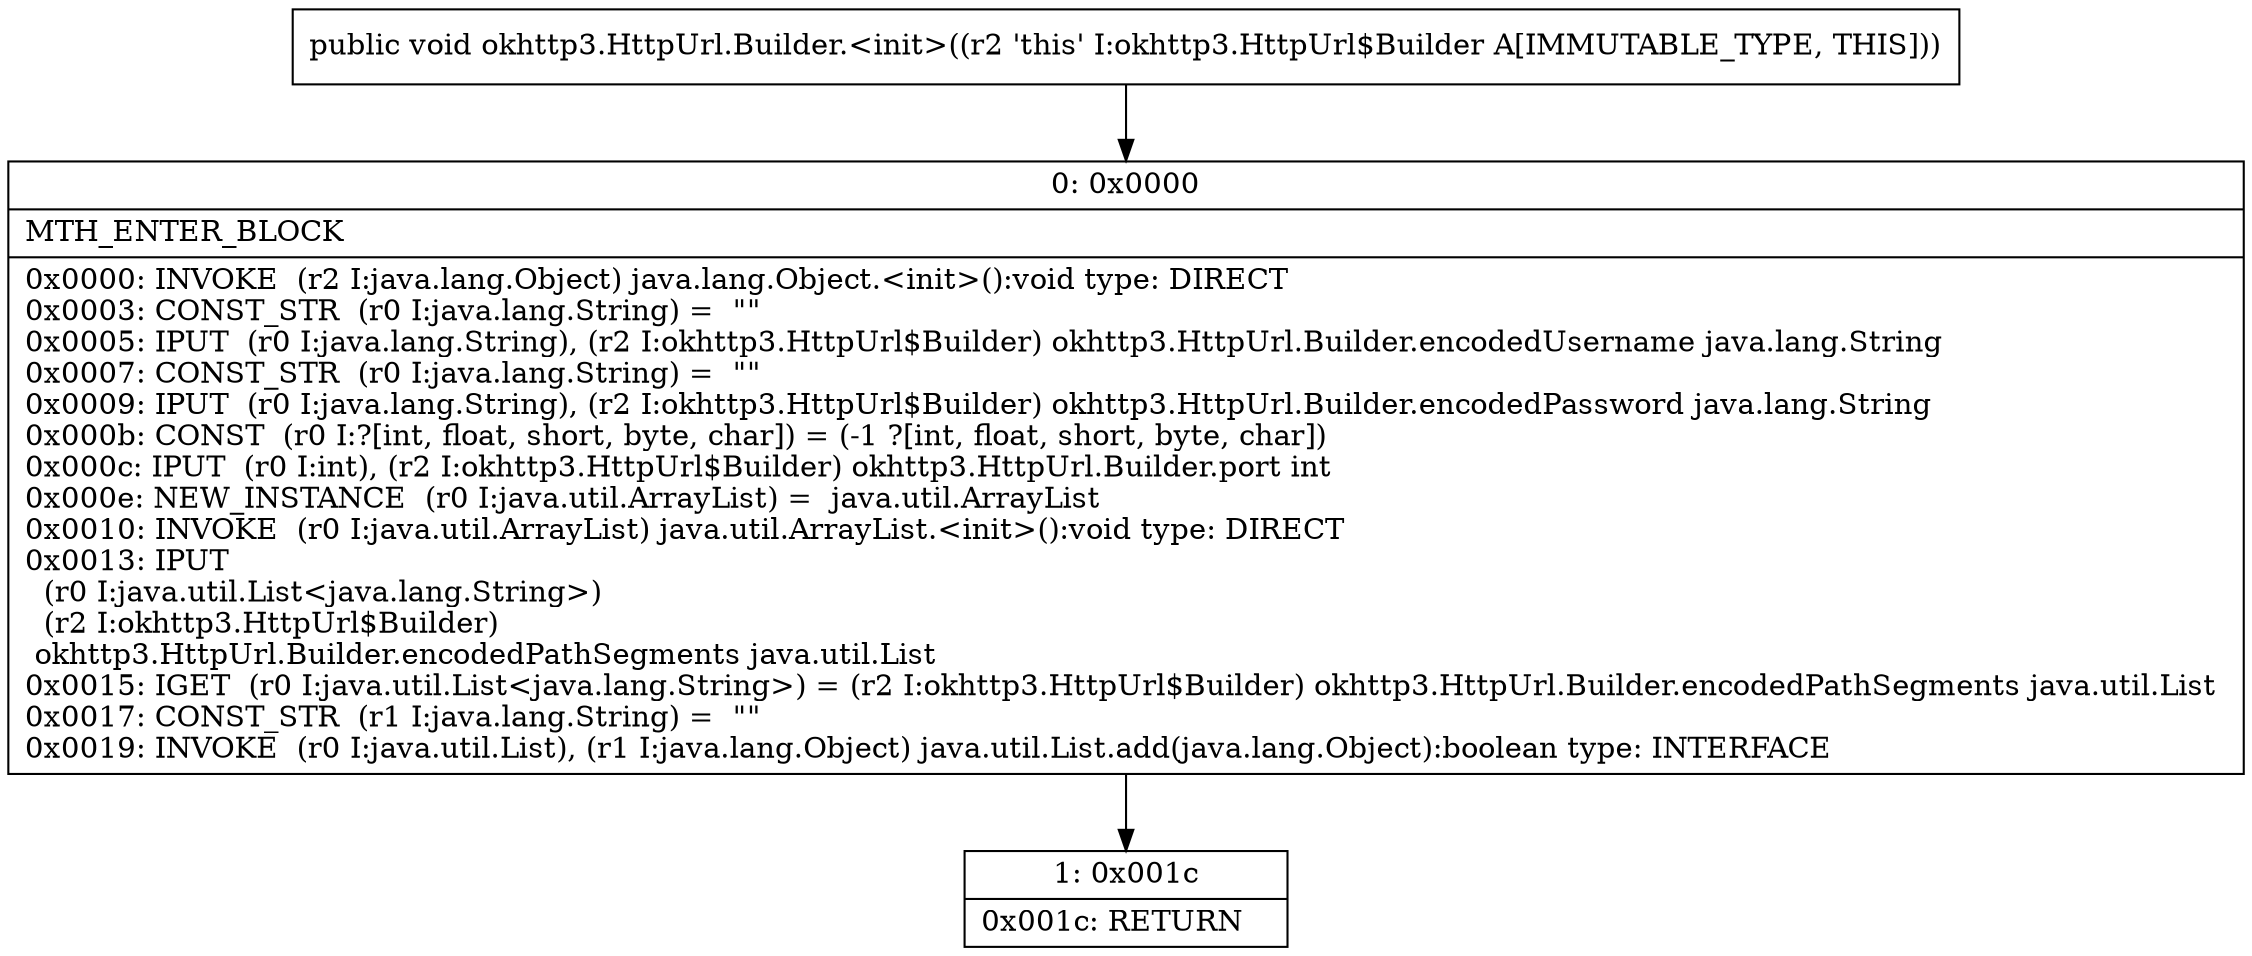 digraph "CFG forokhttp3.HttpUrl.Builder.\<init\>()V" {
Node_0 [shape=record,label="{0\:\ 0x0000|MTH_ENTER_BLOCK\l|0x0000: INVOKE  (r2 I:java.lang.Object) java.lang.Object.\<init\>():void type: DIRECT \l0x0003: CONST_STR  (r0 I:java.lang.String) =  \"\" \l0x0005: IPUT  (r0 I:java.lang.String), (r2 I:okhttp3.HttpUrl$Builder) okhttp3.HttpUrl.Builder.encodedUsername java.lang.String \l0x0007: CONST_STR  (r0 I:java.lang.String) =  \"\" \l0x0009: IPUT  (r0 I:java.lang.String), (r2 I:okhttp3.HttpUrl$Builder) okhttp3.HttpUrl.Builder.encodedPassword java.lang.String \l0x000b: CONST  (r0 I:?[int, float, short, byte, char]) = (\-1 ?[int, float, short, byte, char]) \l0x000c: IPUT  (r0 I:int), (r2 I:okhttp3.HttpUrl$Builder) okhttp3.HttpUrl.Builder.port int \l0x000e: NEW_INSTANCE  (r0 I:java.util.ArrayList) =  java.util.ArrayList \l0x0010: INVOKE  (r0 I:java.util.ArrayList) java.util.ArrayList.\<init\>():void type: DIRECT \l0x0013: IPUT  \l  (r0 I:java.util.List\<java.lang.String\>)\l  (r2 I:okhttp3.HttpUrl$Builder)\l okhttp3.HttpUrl.Builder.encodedPathSegments java.util.List \l0x0015: IGET  (r0 I:java.util.List\<java.lang.String\>) = (r2 I:okhttp3.HttpUrl$Builder) okhttp3.HttpUrl.Builder.encodedPathSegments java.util.List \l0x0017: CONST_STR  (r1 I:java.lang.String) =  \"\" \l0x0019: INVOKE  (r0 I:java.util.List), (r1 I:java.lang.Object) java.util.List.add(java.lang.Object):boolean type: INTERFACE \l}"];
Node_1 [shape=record,label="{1\:\ 0x001c|0x001c: RETURN   \l}"];
MethodNode[shape=record,label="{public void okhttp3.HttpUrl.Builder.\<init\>((r2 'this' I:okhttp3.HttpUrl$Builder A[IMMUTABLE_TYPE, THIS])) }"];
MethodNode -> Node_0;
Node_0 -> Node_1;
}

